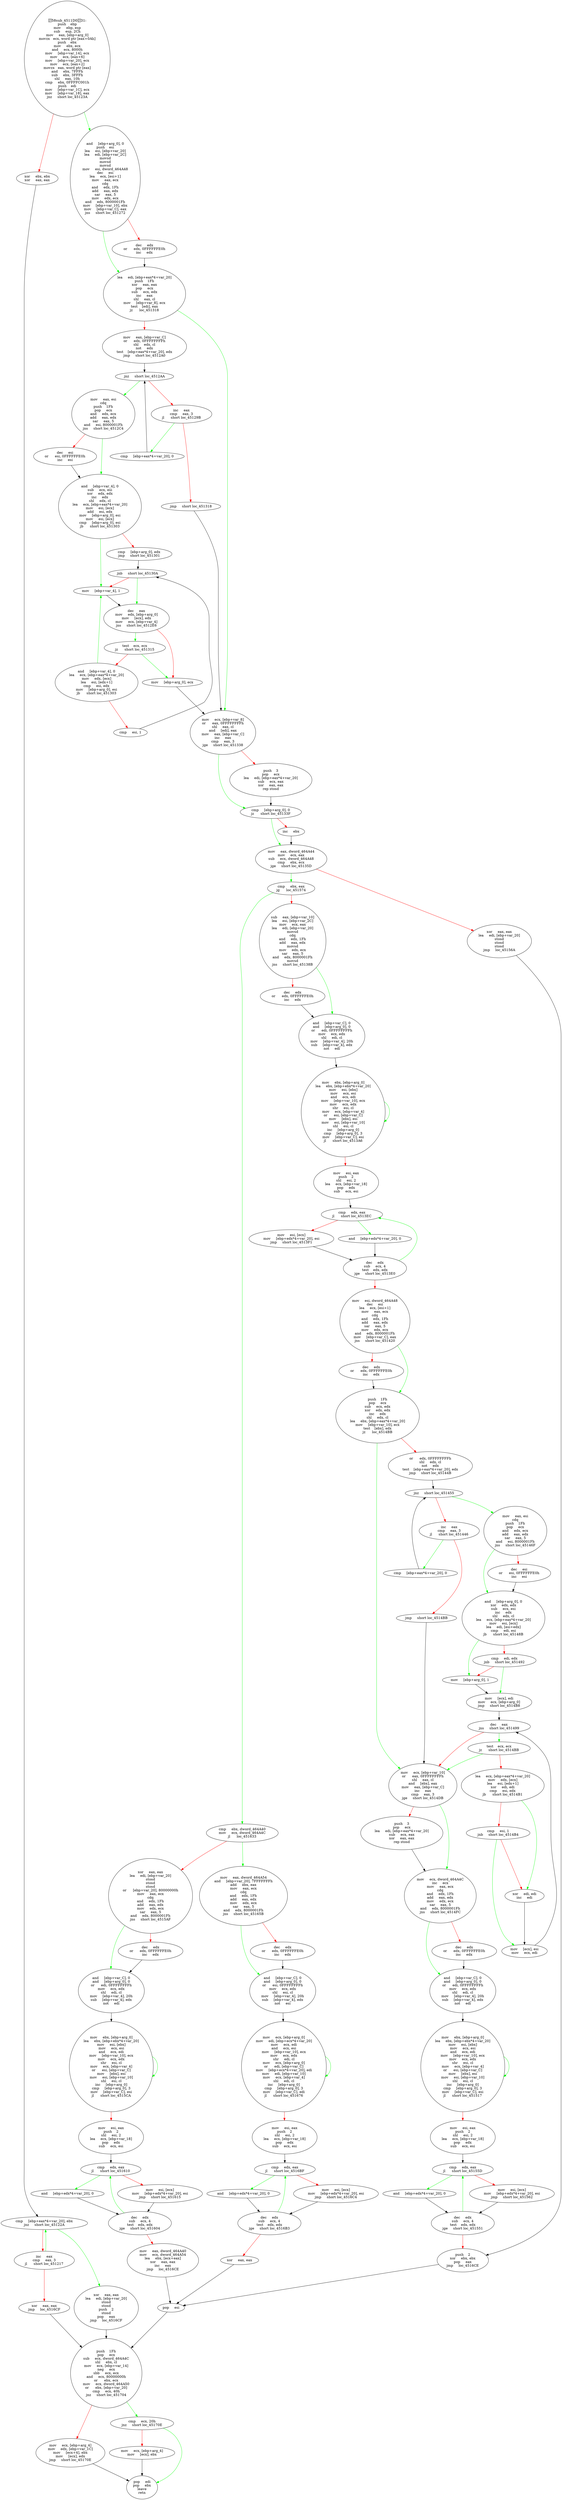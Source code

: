 digraph G{
Node0 [label = "58sub_4511D031:
push    ebp
mov     ebp, esp
sub     esp, 2Ch
mov     eax, [ebp+arg_0]
movzx   ecx, word ptr [eax+0Ah]
push    ebx
mov     ebx, ecx
and     ecx, 8000h
mov     [ebp+var_14], ecx
mov     ecx, [eax+6]
mov     [ebp+var_20], ecx
mov     ecx, [eax+2]
movzx   eax, word ptr [eax]
and     ebx, 7FFFh
sub     ebx, 3FFFh
shl     eax, 10h
cmp     ebx, 0FFFFC001h
push    edi
mov     [ebp+var_1C], ecx
mov     [ebp+var_18], eax
jnz     short loc_45123A"]
Node1 [label = "xor     ebx, ebx
xor     eax, eax"]
Node2 [label = "cmp     [ebp+eax*4+var_20], ebx
jnz     short loc_45122A"]
Node3 [label = "inc     eax
cmp     eax, 3
jl      short loc_451217"]
Node4 [label = "xor     eax, eax
jmp     loc_4516CF"]
Node5 [label = "xor     eax, eax
lea     edi, [ebp+var_20]
stosd
stosd
push    2
stosd
pop     eax
jmp     loc_4516CF"]
Node6 [label = "and     [ebp+arg_0], 0
push    esi
lea     esi, [ebp+var_20]
lea     edi, [ebp+var_2C]
movsd
movsd
movsd
mov     esi, dword_464A48
dec     esi
lea     ecx, [esi+1]
mov     eax, ecx
cdq
and     edx, 1Fh
add     eax, edx
sar     eax, 5
mov     edx, ecx
and     edx, 8000001Fh
mov     [ebp+var_10], ebx
mov     [ebp+var_C], eax
jns     short loc_451272"]
Node7 [label = "dec     edx
or      edx, 0FFFFFFE0h
inc     edx"]
Node8 [label = "lea     edi, [ebp+eax*4+var_20]
push    1Fh
xor     eax, eax
pop     ecx
sub     ecx, edx
inc     eax
shl     eax, cl
mov     [ebp+var_8], ecx
test    [edi], eax
jz      loc_451318"]
Node9 [label = "mov     eax, [ebp+var_C]
or      edx, 0FFFFFFFFh
shl     edx, cl
not     edx
test    [ebp+eax*4+var_20], edx
jmp     short loc_4512A0"]
Node10 [label = "cmp     [ebp+eax*4+var_20], 0"]
Node11 [label = "jnz     short loc_4512AA"]
Node12 [label = "inc     eax
cmp     eax, 3
jl      short loc_45129B"]
Node13 [label = "jmp     short loc_451318"]
Node14 [label = "mov     eax, esi
cdq
push    1Fh
pop     ecx
and     edx, ecx
add     eax, edx
sar     eax, 5
and     esi, 8000001Fh
jns     short loc_4512C4"]
Node15 [label = "dec     esi
or      esi, 0FFFFFFE0h
inc     esi"]
Node16 [label = "and     [ebp+var_4], 0
sub     ecx, esi
xor     edx, edx
inc     edx
shl     edx, cl
lea     ecx, [ebp+eax*4+var_20]
mov     esi, [ecx]
add     esi, edx
mov     [ebp+arg_0], esi
mov     esi, [ecx]
cmp     [ebp+arg_0], esi
jb      short loc_451303"]
Node17 [label = "cmp     [ebp+arg_0], edx
jmp     short loc_451301"]
Node18 [label = "test    ecx, ecx
jz      short loc_451315"]
Node19 [label = "and     [ebp+var_4], 0
lea     ecx, [ebp+eax*4+var_20]
mov     edx, [ecx]
lea     esi, [edx+1]
cmp     esi, edx
mov     [ebp+arg_0], esi
jb      short loc_451303"]
Node20 [label = "cmp     esi, 1"]
Node21 [label = "jnb     short loc_45130A"]
Node22 [label = "mov     [ebp+var_4], 1"]
Node23 [label = "dec     eax
mov     edx, [ebp+arg_0]
mov     [ecx], edx
mov     ecx, [ebp+var_4]
jns     short loc_4512E6"]
Node24 [label = "mov     [ebp+arg_0], ecx"]
Node25 [label = "mov     ecx, [ebp+var_8]
or      eax, 0FFFFFFFFh
shl     eax, cl
and     [edi], eax
mov     eax, [ebp+var_C]
inc     eax
cmp     eax, 3
jge     short loc_451338"]
Node26 [label = "push    3
pop     ecx
lea     edi, [ebp+eax*4+var_20]
sub     ecx, eax
xor     eax, eax
rep stosd"]
Node27 [label = "cmp     [ebp+arg_0], 0
jz      short loc_45133F"]
Node28 [label = "inc     ebx"]
Node29 [label = "mov     eax, dword_464A44
mov     ecx, eax
sub     ecx, dword_464A48
cmp     ebx, ecx
jge     short loc_45135D"]
Node30 [label = "xor     eax, eax
lea     edi, [ebp+var_20]
stosd
stosd
stosd
jmp     loc_45156A"]
Node31 [label = "cmp     ebx, eax
jg      loc_451574"]
Node32 [label = "sub     eax, [ebp+var_10]
lea     esi, [ebp+var_2C]
mov     ecx, eax
lea     edi, [ebp+var_20]
movsd
cdq
and     edx, 1Fh
add     eax, edx
movsd
mov     edx, ecx
sar     eax, 5
and     edx, 8000001Fh
movsd
jns     short loc_45138B"]
Node33 [label = "dec     edx
or      edx, 0FFFFFFE0h
inc     edx"]
Node34 [label = "and     [ebp+var_C], 0
and     [ebp+arg_0], 0
or      edi, 0FFFFFFFFh
mov     ecx, edx
shl     edi, cl
mov     [ebp+var_4], 20h
sub     [ebp+var_4], edx
not     edi"]
Node35 [label = "mov     ebx, [ebp+arg_0]
lea     ebx, [ebp+ebx*4+var_20]
mov     esi, [ebx]
mov     ecx, esi
and     ecx, edi
mov     [ebp+var_10], ecx
mov     ecx, edx
shr     esi, cl
mov     ecx, [ebp+var_4]
or      esi, [ebp+var_C]
mov     [ebx], esi
mov     esi, [ebp+var_10]
shl     esi, cl
inc     [ebp+arg_0]
cmp     [ebp+arg_0], 3
mov     [ebp+var_C], esi
jl      short loc_4513A6"]
Node36 [label = "mov     esi, eax
push    2
shl     esi, 2
lea     ecx, [ebp+var_18]
pop     edx
sub     ecx, esi"]
Node37 [label = "cmp     edx, eax
jl      short loc_4513EC"]
Node38 [label = "mov     esi, [ecx]
mov     [ebp+edx*4+var_20], esi
jmp     short loc_4513F1"]
Node39 [label = "and     [ebp+edx*4+var_20], 0"]
Node40 [label = "dec     edx
sub     ecx, 4
test    edx, edx
jge     short loc_4513E0"]
Node41 [label = "mov     esi, dword_464A48
dec     esi
lea     ecx, [esi+1]
mov     eax, ecx
cdq
and     edx, 1Fh
add     eax, edx
sar     eax, 5
mov     edx, ecx
and     edx, 8000001Fh
mov     [ebp+var_C], eax
jns     short loc_451420"]
Node42 [label = "dec     edx
or      edx, 0FFFFFFE0h
inc     edx"]
Node43 [label = "push    1Fh
pop     ecx
sub     ecx, edx
xor     edx, edx
inc     edx
shl     edx, cl
lea     ebx, [ebp+eax*4+var_20]
mov     [ebp+var_10], ecx
test    [ebx], edx
jz      loc_4514BB"]
Node44 [label = "or      edx, 0FFFFFFFFh
shl     edx, cl
not     edx
test    [ebp+eax*4+var_20], edx
jmp     short loc_45144B"]
Node45 [label = "cmp     [ebp+eax*4+var_20], 0"]
Node46 [label = "jnz     short loc_451455"]
Node47 [label = "inc     eax
cmp     eax, 3
jl      short loc_451446"]
Node48 [label = "jmp     short loc_4514BB"]
Node49 [label = "mov     eax, esi
cdq
push    1Fh
pop     ecx
and     edx, ecx
add     eax, edx
sar     eax, 5
and     esi, 8000001Fh
jns     short loc_45146F"]
Node50 [label = "dec     esi
or      esi, 0FFFFFFE0h
inc     esi"]
Node51 [label = "and     [ebp+arg_0], 0
xor     edx, edx
sub     ecx, esi
inc     edx
shl     edx, cl
lea     ecx, [ebp+eax*4+var_20]
mov     esi, [ecx]
lea     edi, [esi+edx]
cmp     edi, esi
jb      short loc_45148B"]
Node52 [label = "cmp     edi, edx
jnb     short loc_451492"]
Node53 [label = "mov     [ebp+arg_0], 1"]
Node54 [label = "mov     [ecx], edi
mov     ecx, [ebp+arg_0]
jmp     short loc_4514B8"]
Node55 [label = "test    ecx, ecx
jz      short loc_4514BB"]
Node56 [label = "lea     ecx, [ebp+eax*4+var_20]
mov     edx, [ecx]
lea     esi, [edx+1]
xor     edi, edi
cmp     esi, edx
jb      short loc_4514B1"]
Node57 [label = "cmp     esi, 1
jnb     short loc_4514B4"]
Node58 [label = "xor     edi, edi
inc     edi"]
Node59 [label = "mov     [ecx], esi
mov     ecx, edi"]
Node60 [label = "dec     eax
jns     short loc_451499"]
Node61 [label = "mov     ecx, [ebp+var_10]
or      eax, 0FFFFFFFFh
shl     eax, cl
and     [ebx], eax
mov     eax, [ebp+var_C]
inc     eax
cmp     eax, 3
jge     short loc_4514DB"]
Node62 [label = "push    3
pop     ecx
lea     edi, [ebp+eax*4+var_20]
sub     ecx, eax
xor     eax, eax
rep stosd"]
Node63 [label = "mov     ecx, dword_464A4C
inc     ecx
mov     eax, ecx
cdq
and     edx, 1Fh
add     eax, edx
mov     edx, ecx
sar     eax, 5
and     edx, 8000001Fh
jns     short loc_4514FC"]
Node64 [label = "dec     edx
or      edx, 0FFFFFFE0h
inc     edx"]
Node65 [label = "and     [ebp+var_C], 0
and     [ebp+arg_0], 0
or      edi, 0FFFFFFFFh
mov     ecx, edx
shl     edi, cl
mov     [ebp+var_4], 20h
sub     [ebp+var_4], edx
not     edi"]
Node66 [label = "mov     ebx, [ebp+arg_0]
lea     ebx, [ebp+ebx*4+var_20]
mov     esi, [ebx]
mov     ecx, esi
and     ecx, edi
mov     [ebp+var_10], ecx
mov     ecx, edx
shr     esi, cl
mov     ecx, [ebp+var_4]
or      esi, [ebp+var_C]
mov     [ebx], esi
mov     esi, [ebp+var_10]
shl     esi, cl
inc     [ebp+arg_0]
cmp     [ebp+arg_0], 3
mov     [ebp+var_C], esi
jl      short loc_451517"]
Node67 [label = "mov     esi, eax
push    2
shl     esi, 2
lea     ecx, [ebp+var_18]
pop     edx
sub     ecx, esi"]
Node68 [label = "cmp     edx, eax
jl      short loc_45155D"]
Node69 [label = "mov     esi, [ecx]
mov     [ebp+edx*4+var_20], esi
jmp     short loc_451562"]
Node70 [label = "and     [ebp+edx*4+var_20], 0"]
Node71 [label = "dec     edx
sub     ecx, 4
test    edx, edx
jge     short loc_451551"]
Node72 [label = "push    2
xor     ebx, ebx
pop     eax
jmp     loc_4516CE"]
Node73 [label = "cmp     ebx, dword_464A40
mov     ecx, dword_464A4C
jl      loc_451633"]
Node74 [label = "xor     eax, eax
lea     edi, [ebp+var_20]
stosd
stosd
stosd
or      [ebp+var_20], 80000000h
mov     eax, ecx
cdq
and     edx, 1Fh
add     eax, edx
mov     edx, ecx
sar     eax, 5
and     edx, 8000001Fh
jns     short loc_4515AF"]
Node75 [label = "dec     edx
or      edx, 0FFFFFFE0h
inc     edx"]
Node76 [label = "and     [ebp+var_C], 0
and     [ebp+arg_0], 0
or      edi, 0FFFFFFFFh
mov     ecx, edx
shl     edi, cl
mov     [ebp+var_4], 20h
sub     [ebp+var_4], edx
not     edi"]
Node77 [label = "mov     ebx, [ebp+arg_0]
lea     ebx, [ebp+ebx*4+var_20]
mov     esi, [ebx]
mov     ecx, esi
and     ecx, edi
mov     [ebp+var_10], ecx
mov     ecx, edx
shr     esi, cl
mov     ecx, [ebp+var_4]
or      esi, [ebp+var_C]
mov     [ebx], esi
mov     esi, [ebp+var_10]
shl     esi, cl
inc     [ebp+arg_0]
cmp     [ebp+arg_0], 3
mov     [ebp+var_C], esi
jl      short loc_4515CA"]
Node78 [label = "mov     esi, eax
push    2
shl     esi, 2
lea     ecx, [ebp+var_18]
pop     edx
sub     ecx, esi"]
Node79 [label = "cmp     edx, eax
jl      short loc_451610"]
Node80 [label = "mov     esi, [ecx]
mov     [ebp+edx*4+var_20], esi
jmp     short loc_451615"]
Node81 [label = "and     [ebp+edx*4+var_20], 0"]
Node82 [label = "dec     edx
sub     ecx, 4
test    edx, edx
jge     short loc_451604"]
Node83 [label = "mov     eax, dword_464A40
mov     ecx, dword_464A54
lea     ebx, [ecx+eax]
xor     eax, eax
inc     eax
jmp     loc_4516CE"]
Node84 [label = "mov     eax, dword_464A54
and     [ebp+var_20], 7FFFFFFFh
add     ebx, eax
mov     eax, ecx
cdq
and     edx, 1Fh
add     eax, edx
mov     edx, ecx
sar     eax, 5
and     edx, 8000001Fh
jns     short loc_45165B"]
Node85 [label = "dec     edx
or      edx, 0FFFFFFE0h
inc     edx"]
Node86 [label = "and     [ebp+var_C], 0
and     [ebp+arg_0], 0
or      esi, 0FFFFFFFFh
mov     ecx, edx
shl     esi, cl
mov     [ebp+var_4], 20h
sub     [ebp+var_4], edx
not     esi"]
Node87 [label = "mov     ecx, [ebp+arg_0]
mov     edi, [ebp+ecx*4+var_20]
mov     ecx, edi
and     ecx, esi
mov     [ebp+var_10], ecx
mov     ecx, edx
shr     edi, cl
mov     ecx, [ebp+arg_0]
or      edi, [ebp+var_C]
mov     [ebp+ecx*4+var_20], edi
mov     edi, [ebp+var_10]
mov     ecx, [ebp+var_4]
shl     edi, cl
inc     [ebp+arg_0]
cmp     [ebp+arg_0], 3
mov     [ebp+var_C], edi
jl      short loc_451676"]
Node88 [label = "mov     esi, eax
push    2
shl     esi, 2
lea     ecx, [ebp+var_18]
pop     edx
sub     ecx, esi"]
Node89 [label = "cmp     edx, eax
jl      short loc_4516BF"]
Node90 [label = "mov     esi, [ecx]
mov     [ebp+edx*4+var_20], esi
jmp     short loc_4516C4"]
Node91 [label = "and     [ebp+edx*4+var_20], 0"]
Node92 [label = "dec     edx
sub     ecx, 4
test    edx, edx
jge     short loc_4516B3"]
Node93 [label = "xor     eax, eax"]
Node94 [label = "pop     esi"]
Node95 [label = "push    1Fh
pop     ecx
sub     ecx, dword_464A4C
shl     ebx, cl
mov     ecx, [ebp+var_14]
neg     ecx
sbb     ecx, ecx
and     ecx, 80000000h
or      ebx, ecx
mov     ecx, dword_464A50
or      ebx, [ebp+var_20]
cmp     ecx, 40h
jnz     short loc_451704"]
Node96 [label = "mov     ecx, [ebp+arg_4]
mov     edx, [ebp+var_1C]
mov     [ecx+4], ebx
mov     [ecx], edx
jmp     short loc_45170E"]
Node97 [label = "cmp     ecx, 20h
jnz     short loc_45170E"]
Node98 [label = "mov     ecx, [ebp+arg_4]
mov     [ecx], ebx"]
Node99 [label = "pop     edi
pop     ebx
leave
retn"]
Node0 -> Node1 [color = "red"]
Node0 -> Node6 [color = "green"]
Node1 -> Node2 [color = "black"]
Node2 -> Node3 [color = "red"]
Node2 -> Node5 [color = "green"]
Node3 -> Node2 [color = "green"]
Node3 -> Node4 [color = "red"]
Node4 -> Node95 [color = "black"]
Node5 -> Node95 [color = "black"]
Node6 -> Node7 [color = "red"]
Node6 -> Node8 [color = "green"]
Node7 -> Node8 [color = "black"]
Node8 -> Node9 [color = "red"]
Node8 -> Node25 [color = "green"]
Node9 -> Node11 [color = "black"]
Node10 -> Node11 [color = "black"]
Node11 -> Node12 [color = "red"]
Node11 -> Node14 [color = "green"]
Node12 -> Node10 [color = "green"]
Node12 -> Node13 [color = "red"]
Node13 -> Node25 [color = "black"]
Node14 -> Node15 [color = "red"]
Node14 -> Node16 [color = "green"]
Node15 -> Node16 [color = "black"]
Node16 -> Node17 [color = "red"]
Node16 -> Node22 [color = "green"]
Node17 -> Node21 [color = "black"]
Node18 -> Node19 [color = "red"]
Node18 -> Node24 [color = "green"]
Node19 -> Node20 [color = "red"]
Node19 -> Node22 [color = "green"]
Node20 -> Node21 [color = "black"]
Node21 -> Node22 [color = "red"]
Node21 -> Node23 [color = "green"]
Node22 -> Node23 [color = "black"]
Node23 -> Node18 [color = "green"]
Node23 -> Node24 [color = "red"]
Node24 -> Node25 [color = "black"]
Node25 -> Node26 [color = "red"]
Node25 -> Node27 [color = "green"]
Node26 -> Node27 [color = "black"]
Node27 -> Node28 [color = "red"]
Node27 -> Node29 [color = "green"]
Node28 -> Node29 [color = "black"]
Node29 -> Node30 [color = "red"]
Node29 -> Node31 [color = "green"]
Node30 -> Node72 [color = "black"]
Node31 -> Node32 [color = "red"]
Node31 -> Node73 [color = "green"]
Node32 -> Node33 [color = "red"]
Node32 -> Node34 [color = "green"]
Node33 -> Node34 [color = "black"]
Node34 -> Node35 [color = "black"]
Node35 -> Node36 [color = "red"]
Node35 -> Node35 [color = "green"]
Node36 -> Node37 [color = "black"]
Node37 -> Node38 [color = "red"]
Node37 -> Node39 [color = "green"]
Node38 -> Node40 [color = "black"]
Node39 -> Node40 [color = "black"]
Node40 -> Node37 [color = "green"]
Node40 -> Node41 [color = "red"]
Node41 -> Node42 [color = "red"]
Node41 -> Node43 [color = "green"]
Node42 -> Node43 [color = "black"]
Node43 -> Node44 [color = "red"]
Node43 -> Node61 [color = "green"]
Node44 -> Node46 [color = "black"]
Node45 -> Node46 [color = "black"]
Node46 -> Node47 [color = "red"]
Node46 -> Node49 [color = "green"]
Node47 -> Node45 [color = "green"]
Node47 -> Node48 [color = "red"]
Node48 -> Node61 [color = "black"]
Node49 -> Node50 [color = "red"]
Node49 -> Node51 [color = "green"]
Node50 -> Node51 [color = "black"]
Node51 -> Node52 [color = "red"]
Node51 -> Node53 [color = "green"]
Node52 -> Node53 [color = "red"]
Node52 -> Node54 [color = "green"]
Node53 -> Node54 [color = "black"]
Node54 -> Node60 [color = "black"]
Node55 -> Node56 [color = "red"]
Node55 -> Node61 [color = "green"]
Node56 -> Node57 [color = "red"]
Node56 -> Node58 [color = "green"]
Node57 -> Node58 [color = "red"]
Node57 -> Node59 [color = "green"]
Node58 -> Node59 [color = "black"]
Node59 -> Node60 [color = "black"]
Node60 -> Node55 [color = "green"]
Node60 -> Node61 [color = "red"]
Node61 -> Node62 [color = "red"]
Node61 -> Node63 [color = "green"]
Node62 -> Node63 [color = "black"]
Node63 -> Node64 [color = "red"]
Node63 -> Node65 [color = "green"]
Node64 -> Node65 [color = "black"]
Node65 -> Node66 [color = "black"]
Node66 -> Node67 [color = "red"]
Node66 -> Node66 [color = "green"]
Node67 -> Node68 [color = "black"]
Node68 -> Node69 [color = "red"]
Node68 -> Node70 [color = "green"]
Node69 -> Node71 [color = "black"]
Node70 -> Node71 [color = "black"]
Node71 -> Node68 [color = "green"]
Node71 -> Node72 [color = "red"]
Node72 -> Node94 [color = "black"]
Node73 -> Node74 [color = "red"]
Node73 -> Node84 [color = "green"]
Node74 -> Node75 [color = "red"]
Node74 -> Node76 [color = "green"]
Node75 -> Node76 [color = "black"]
Node76 -> Node77 [color = "black"]
Node77 -> Node78 [color = "red"]
Node77 -> Node77 [color = "green"]
Node78 -> Node79 [color = "black"]
Node79 -> Node80 [color = "red"]
Node79 -> Node81 [color = "green"]
Node80 -> Node82 [color = "black"]
Node81 -> Node82 [color = "black"]
Node82 -> Node79 [color = "green"]
Node82 -> Node83 [color = "red"]
Node83 -> Node94 [color = "black"]
Node84 -> Node85 [color = "red"]
Node84 -> Node86 [color = "green"]
Node85 -> Node86 [color = "black"]
Node86 -> Node87 [color = "black"]
Node87 -> Node88 [color = "red"]
Node87 -> Node87 [color = "green"]
Node88 -> Node89 [color = "black"]
Node89 -> Node90 [color = "red"]
Node89 -> Node91 [color = "green"]
Node90 -> Node92 [color = "black"]
Node91 -> Node92 [color = "black"]
Node92 -> Node89 [color = "green"]
Node92 -> Node93 [color = "red"]
Node93 -> Node94 [color = "black"]
Node94 -> Node95 [color = "black"]
Node95 -> Node96 [color = "red"]
Node95 -> Node97 [color = "green"]
Node96 -> Node99 [color = "black"]
Node97 -> Node98 [color = "red"]
Node97 -> Node99 [color = "green"]
Node98 -> Node99 [color = "black"]
}